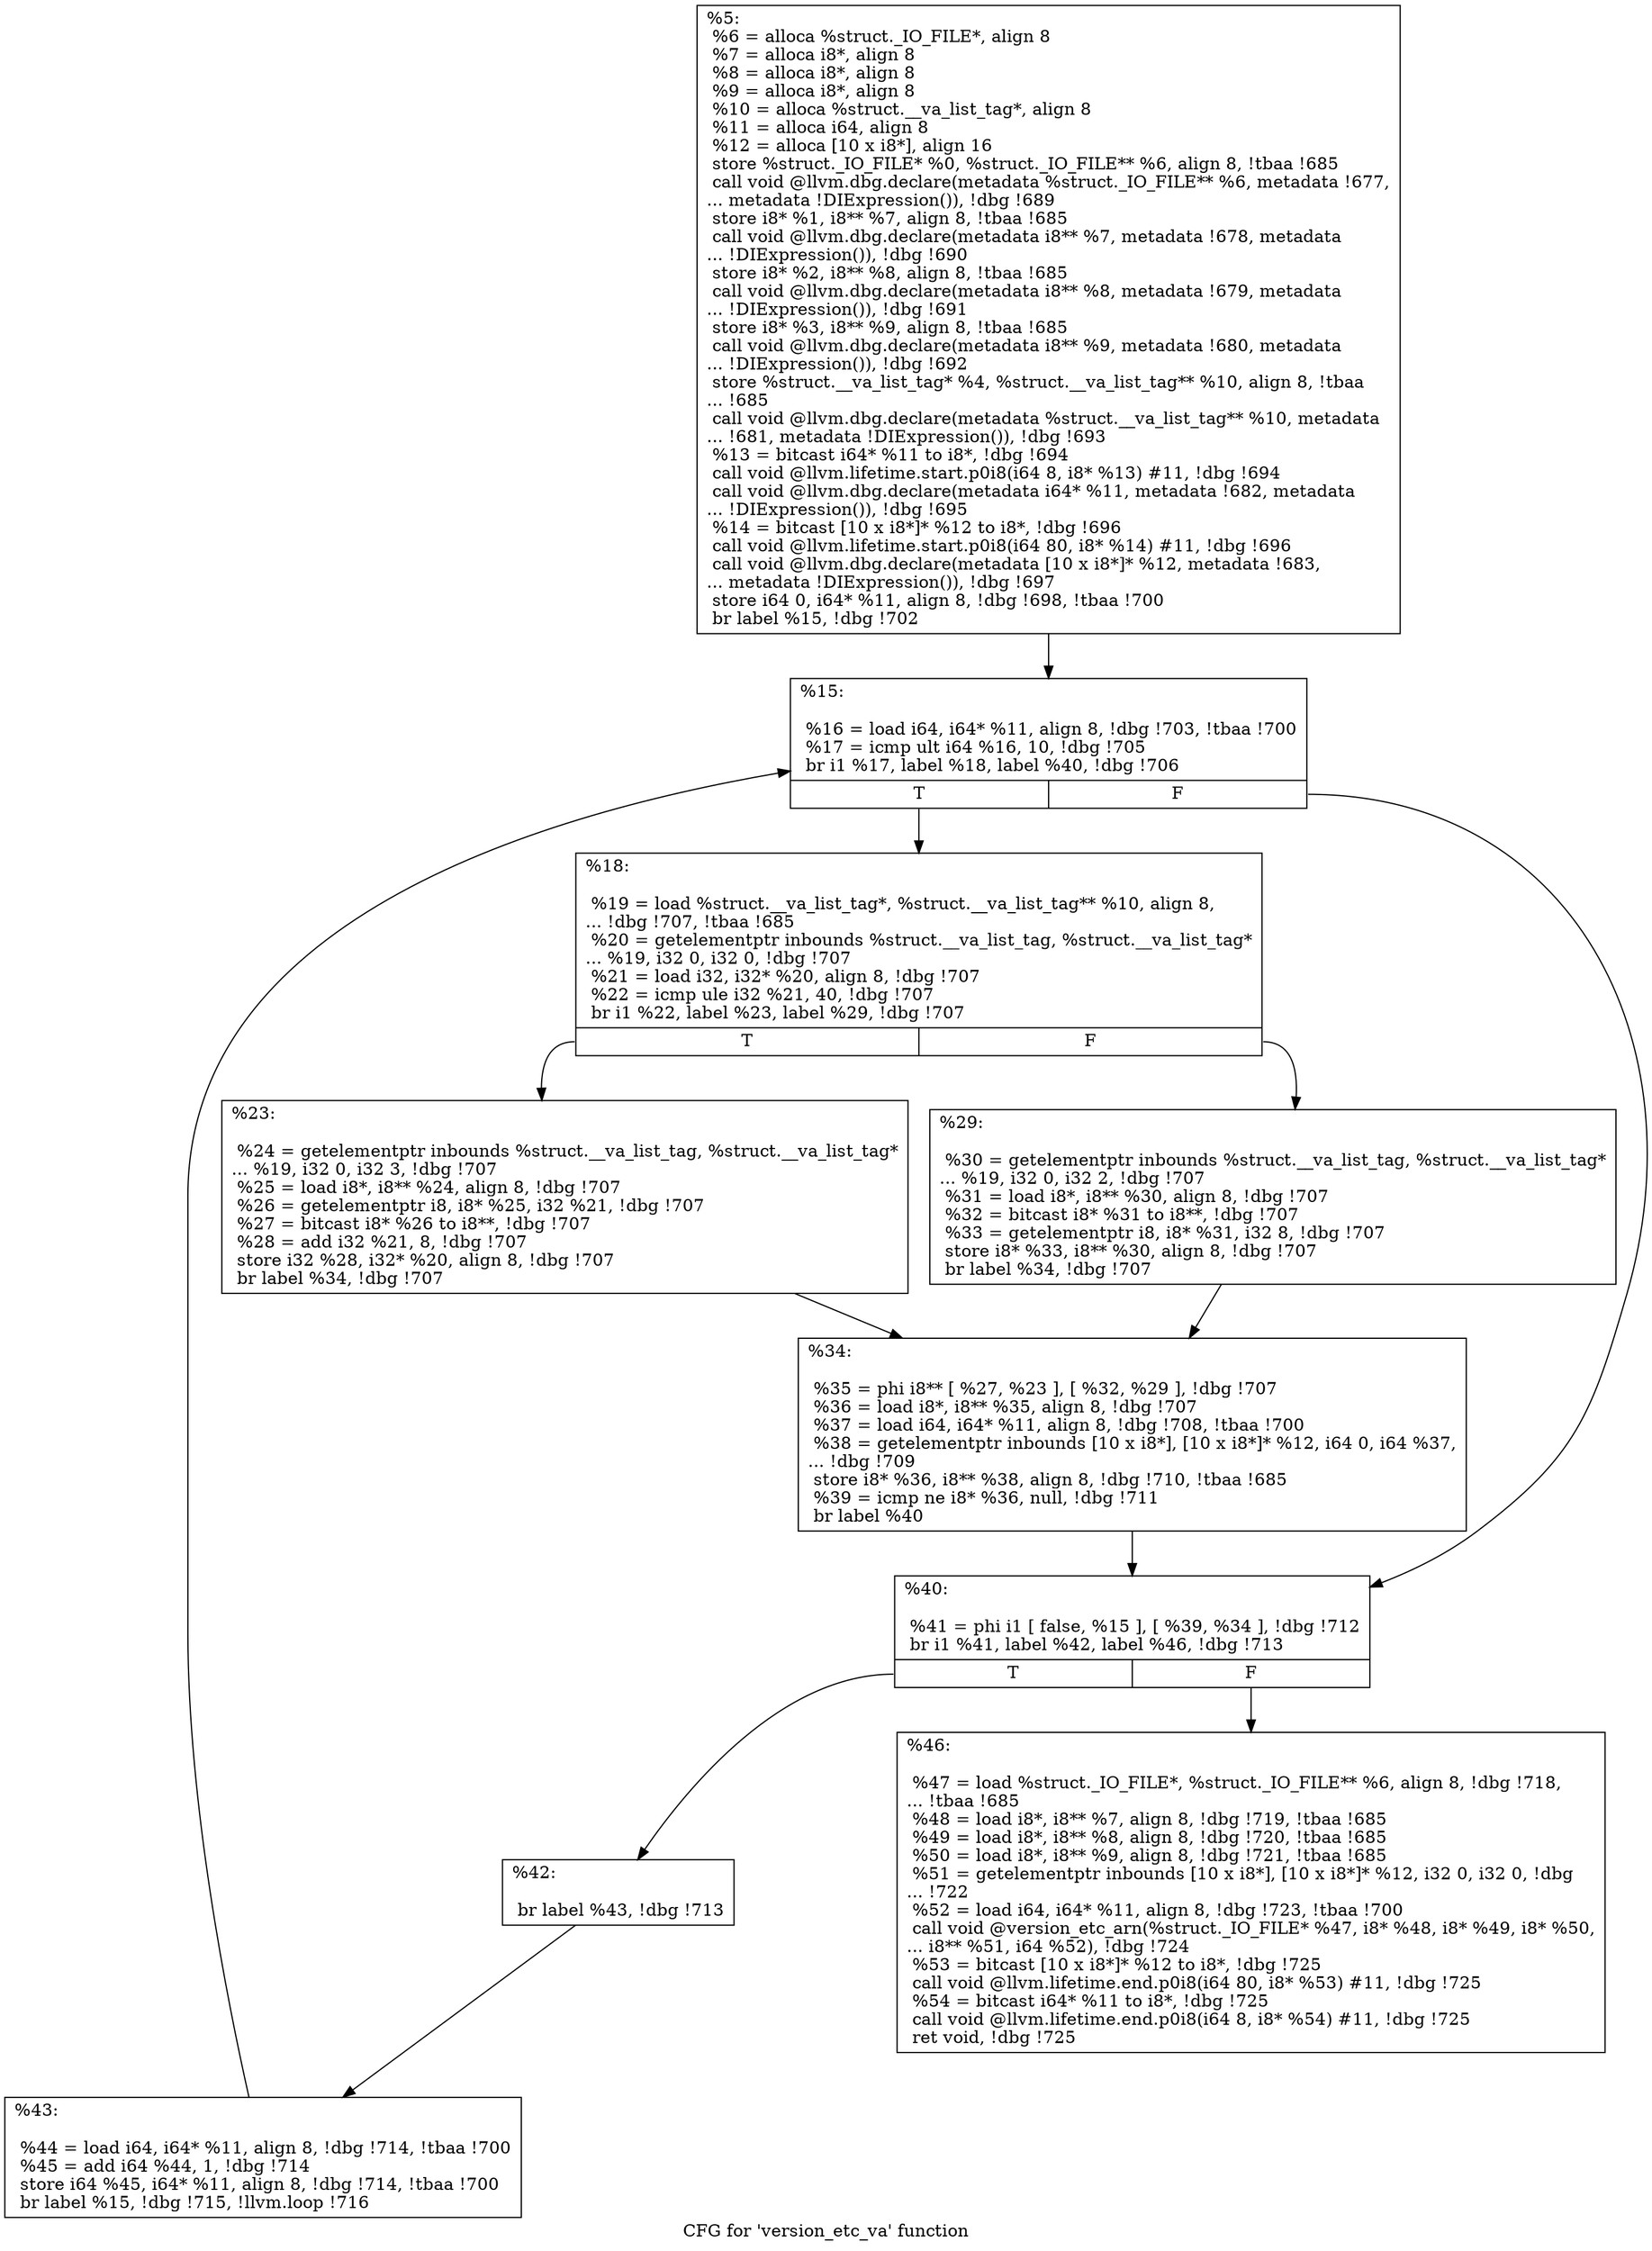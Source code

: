 digraph "CFG for 'version_etc_va' function" {
	label="CFG for 'version_etc_va' function";

	Node0x14cbe40 [shape=record,label="{%5:\l  %6 = alloca %struct._IO_FILE*, align 8\l  %7 = alloca i8*, align 8\l  %8 = alloca i8*, align 8\l  %9 = alloca i8*, align 8\l  %10 = alloca %struct.__va_list_tag*, align 8\l  %11 = alloca i64, align 8\l  %12 = alloca [10 x i8*], align 16\l  store %struct._IO_FILE* %0, %struct._IO_FILE** %6, align 8, !tbaa !685\l  call void @llvm.dbg.declare(metadata %struct._IO_FILE** %6, metadata !677,\l... metadata !DIExpression()), !dbg !689\l  store i8* %1, i8** %7, align 8, !tbaa !685\l  call void @llvm.dbg.declare(metadata i8** %7, metadata !678, metadata\l... !DIExpression()), !dbg !690\l  store i8* %2, i8** %8, align 8, !tbaa !685\l  call void @llvm.dbg.declare(metadata i8** %8, metadata !679, metadata\l... !DIExpression()), !dbg !691\l  store i8* %3, i8** %9, align 8, !tbaa !685\l  call void @llvm.dbg.declare(metadata i8** %9, metadata !680, metadata\l... !DIExpression()), !dbg !692\l  store %struct.__va_list_tag* %4, %struct.__va_list_tag** %10, align 8, !tbaa\l... !685\l  call void @llvm.dbg.declare(metadata %struct.__va_list_tag** %10, metadata\l... !681, metadata !DIExpression()), !dbg !693\l  %13 = bitcast i64* %11 to i8*, !dbg !694\l  call void @llvm.lifetime.start.p0i8(i64 8, i8* %13) #11, !dbg !694\l  call void @llvm.dbg.declare(metadata i64* %11, metadata !682, metadata\l... !DIExpression()), !dbg !695\l  %14 = bitcast [10 x i8*]* %12 to i8*, !dbg !696\l  call void @llvm.lifetime.start.p0i8(i64 80, i8* %14) #11, !dbg !696\l  call void @llvm.dbg.declare(metadata [10 x i8*]* %12, metadata !683,\l... metadata !DIExpression()), !dbg !697\l  store i64 0, i64* %11, align 8, !dbg !698, !tbaa !700\l  br label %15, !dbg !702\l}"];
	Node0x14cbe40 -> Node0x14ce140;
	Node0x14ce140 [shape=record,label="{%15:\l\l  %16 = load i64, i64* %11, align 8, !dbg !703, !tbaa !700\l  %17 = icmp ult i64 %16, 10, !dbg !705\l  br i1 %17, label %18, label %40, !dbg !706\l|{<s0>T|<s1>F}}"];
	Node0x14ce140:s0 -> Node0x14ce190;
	Node0x14ce140:s1 -> Node0x14ce2d0;
	Node0x14ce190 [shape=record,label="{%18:\l\l  %19 = load %struct.__va_list_tag*, %struct.__va_list_tag** %10, align 8,\l... !dbg !707, !tbaa !685\l  %20 = getelementptr inbounds %struct.__va_list_tag, %struct.__va_list_tag*\l... %19, i32 0, i32 0, !dbg !707\l  %21 = load i32, i32* %20, align 8, !dbg !707\l  %22 = icmp ule i32 %21, 40, !dbg !707\l  br i1 %22, label %23, label %29, !dbg !707\l|{<s0>T|<s1>F}}"];
	Node0x14ce190:s0 -> Node0x14ce1e0;
	Node0x14ce190:s1 -> Node0x14ce230;
	Node0x14ce1e0 [shape=record,label="{%23:\l\l  %24 = getelementptr inbounds %struct.__va_list_tag, %struct.__va_list_tag*\l... %19, i32 0, i32 3, !dbg !707\l  %25 = load i8*, i8** %24, align 8, !dbg !707\l  %26 = getelementptr i8, i8* %25, i32 %21, !dbg !707\l  %27 = bitcast i8* %26 to i8**, !dbg !707\l  %28 = add i32 %21, 8, !dbg !707\l  store i32 %28, i32* %20, align 8, !dbg !707\l  br label %34, !dbg !707\l}"];
	Node0x14ce1e0 -> Node0x14ce280;
	Node0x14ce230 [shape=record,label="{%29:\l\l  %30 = getelementptr inbounds %struct.__va_list_tag, %struct.__va_list_tag*\l... %19, i32 0, i32 2, !dbg !707\l  %31 = load i8*, i8** %30, align 8, !dbg !707\l  %32 = bitcast i8* %31 to i8**, !dbg !707\l  %33 = getelementptr i8, i8* %31, i32 8, !dbg !707\l  store i8* %33, i8** %30, align 8, !dbg !707\l  br label %34, !dbg !707\l}"];
	Node0x14ce230 -> Node0x14ce280;
	Node0x14ce280 [shape=record,label="{%34:\l\l  %35 = phi i8** [ %27, %23 ], [ %32, %29 ], !dbg !707\l  %36 = load i8*, i8** %35, align 8, !dbg !707\l  %37 = load i64, i64* %11, align 8, !dbg !708, !tbaa !700\l  %38 = getelementptr inbounds [10 x i8*], [10 x i8*]* %12, i64 0, i64 %37,\l... !dbg !709\l  store i8* %36, i8** %38, align 8, !dbg !710, !tbaa !685\l  %39 = icmp ne i8* %36, null, !dbg !711\l  br label %40\l}"];
	Node0x14ce280 -> Node0x14ce2d0;
	Node0x14ce2d0 [shape=record,label="{%40:\l\l  %41 = phi i1 [ false, %15 ], [ %39, %34 ], !dbg !712\l  br i1 %41, label %42, label %46, !dbg !713\l|{<s0>T|<s1>F}}"];
	Node0x14ce2d0:s0 -> Node0x14ce320;
	Node0x14ce2d0:s1 -> Node0x14ce3c0;
	Node0x14ce320 [shape=record,label="{%42:\l\l  br label %43, !dbg !713\l}"];
	Node0x14ce320 -> Node0x14ce370;
	Node0x14ce370 [shape=record,label="{%43:\l\l  %44 = load i64, i64* %11, align 8, !dbg !714, !tbaa !700\l  %45 = add i64 %44, 1, !dbg !714\l  store i64 %45, i64* %11, align 8, !dbg !714, !tbaa !700\l  br label %15, !dbg !715, !llvm.loop !716\l}"];
	Node0x14ce370 -> Node0x14ce140;
	Node0x14ce3c0 [shape=record,label="{%46:\l\l  %47 = load %struct._IO_FILE*, %struct._IO_FILE** %6, align 8, !dbg !718,\l... !tbaa !685\l  %48 = load i8*, i8** %7, align 8, !dbg !719, !tbaa !685\l  %49 = load i8*, i8** %8, align 8, !dbg !720, !tbaa !685\l  %50 = load i8*, i8** %9, align 8, !dbg !721, !tbaa !685\l  %51 = getelementptr inbounds [10 x i8*], [10 x i8*]* %12, i32 0, i32 0, !dbg\l... !722\l  %52 = load i64, i64* %11, align 8, !dbg !723, !tbaa !700\l  call void @version_etc_arn(%struct._IO_FILE* %47, i8* %48, i8* %49, i8* %50,\l... i8** %51, i64 %52), !dbg !724\l  %53 = bitcast [10 x i8*]* %12 to i8*, !dbg !725\l  call void @llvm.lifetime.end.p0i8(i64 80, i8* %53) #11, !dbg !725\l  %54 = bitcast i64* %11 to i8*, !dbg !725\l  call void @llvm.lifetime.end.p0i8(i64 8, i8* %54) #11, !dbg !725\l  ret void, !dbg !725\l}"];
}
